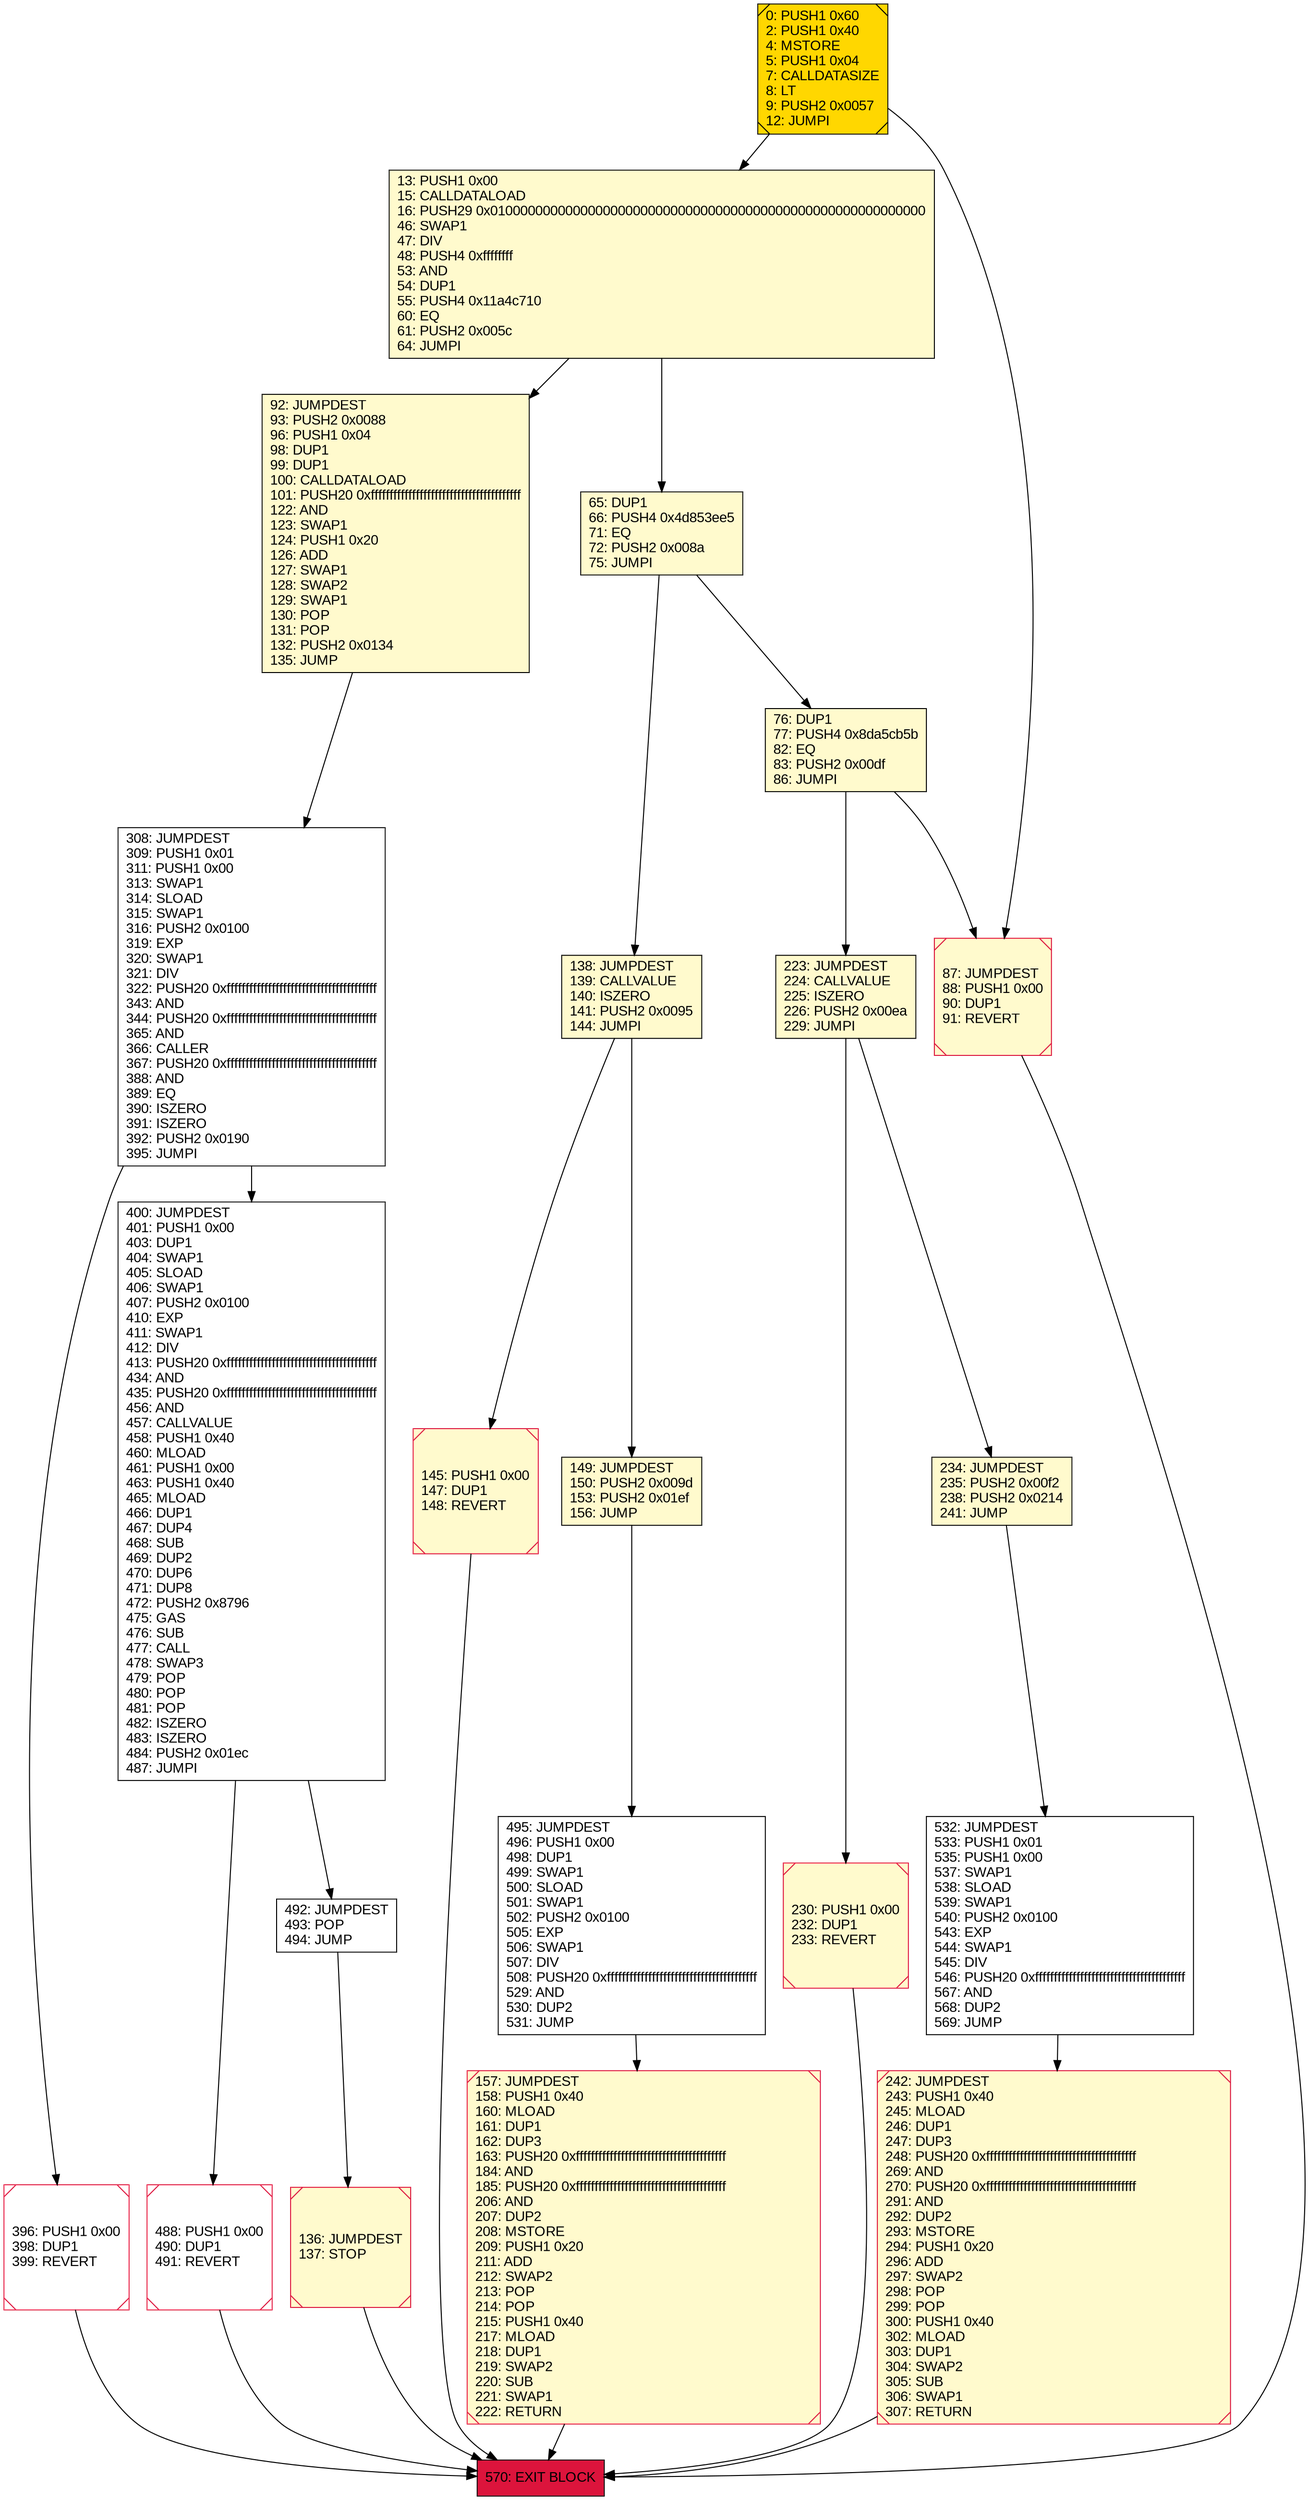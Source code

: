 digraph G {
bgcolor=transparent rankdir=UD;
node [shape=box style=filled color=black fillcolor=white fontname=arial fontcolor=black];
13 [label="13: PUSH1 0x00\l15: CALLDATALOAD\l16: PUSH29 0x0100000000000000000000000000000000000000000000000000000000\l46: SWAP1\l47: DIV\l48: PUSH4 0xffffffff\l53: AND\l54: DUP1\l55: PUSH4 0x11a4c710\l60: EQ\l61: PUSH2 0x005c\l64: JUMPI\l" fillcolor=lemonchiffon ];
242 [label="242: JUMPDEST\l243: PUSH1 0x40\l245: MLOAD\l246: DUP1\l247: DUP3\l248: PUSH20 0xffffffffffffffffffffffffffffffffffffffff\l269: AND\l270: PUSH20 0xffffffffffffffffffffffffffffffffffffffff\l291: AND\l292: DUP2\l293: MSTORE\l294: PUSH1 0x20\l296: ADD\l297: SWAP2\l298: POP\l299: POP\l300: PUSH1 0x40\l302: MLOAD\l303: DUP1\l304: SWAP2\l305: SUB\l306: SWAP1\l307: RETURN\l" fillcolor=lemonchiffon shape=Msquare color=crimson ];
223 [label="223: JUMPDEST\l224: CALLVALUE\l225: ISZERO\l226: PUSH2 0x00ea\l229: JUMPI\l" fillcolor=lemonchiffon ];
230 [label="230: PUSH1 0x00\l232: DUP1\l233: REVERT\l" fillcolor=lemonchiffon shape=Msquare color=crimson ];
532 [label="532: JUMPDEST\l533: PUSH1 0x01\l535: PUSH1 0x00\l537: SWAP1\l538: SLOAD\l539: SWAP1\l540: PUSH2 0x0100\l543: EXP\l544: SWAP1\l545: DIV\l546: PUSH20 0xffffffffffffffffffffffffffffffffffffffff\l567: AND\l568: DUP2\l569: JUMP\l" ];
488 [label="488: PUSH1 0x00\l490: DUP1\l491: REVERT\l" shape=Msquare color=crimson ];
149 [label="149: JUMPDEST\l150: PUSH2 0x009d\l153: PUSH2 0x01ef\l156: JUMP\l" fillcolor=lemonchiffon ];
492 [label="492: JUMPDEST\l493: POP\l494: JUMP\l" ];
396 [label="396: PUSH1 0x00\l398: DUP1\l399: REVERT\l" shape=Msquare color=crimson ];
157 [label="157: JUMPDEST\l158: PUSH1 0x40\l160: MLOAD\l161: DUP1\l162: DUP3\l163: PUSH20 0xffffffffffffffffffffffffffffffffffffffff\l184: AND\l185: PUSH20 0xffffffffffffffffffffffffffffffffffffffff\l206: AND\l207: DUP2\l208: MSTORE\l209: PUSH1 0x20\l211: ADD\l212: SWAP2\l213: POP\l214: POP\l215: PUSH1 0x40\l217: MLOAD\l218: DUP1\l219: SWAP2\l220: SUB\l221: SWAP1\l222: RETURN\l" fillcolor=lemonchiffon shape=Msquare color=crimson ];
234 [label="234: JUMPDEST\l235: PUSH2 0x00f2\l238: PUSH2 0x0214\l241: JUMP\l" fillcolor=lemonchiffon ];
145 [label="145: PUSH1 0x00\l147: DUP1\l148: REVERT\l" fillcolor=lemonchiffon shape=Msquare color=crimson ];
87 [label="87: JUMPDEST\l88: PUSH1 0x00\l90: DUP1\l91: REVERT\l" fillcolor=lemonchiffon shape=Msquare color=crimson ];
0 [label="0: PUSH1 0x60\l2: PUSH1 0x40\l4: MSTORE\l5: PUSH1 0x04\l7: CALLDATASIZE\l8: LT\l9: PUSH2 0x0057\l12: JUMPI\l" fillcolor=lemonchiffon shape=Msquare fillcolor=gold ];
76 [label="76: DUP1\l77: PUSH4 0x8da5cb5b\l82: EQ\l83: PUSH2 0x00df\l86: JUMPI\l" fillcolor=lemonchiffon ];
92 [label="92: JUMPDEST\l93: PUSH2 0x0088\l96: PUSH1 0x04\l98: DUP1\l99: DUP1\l100: CALLDATALOAD\l101: PUSH20 0xffffffffffffffffffffffffffffffffffffffff\l122: AND\l123: SWAP1\l124: PUSH1 0x20\l126: ADD\l127: SWAP1\l128: SWAP2\l129: SWAP1\l130: POP\l131: POP\l132: PUSH2 0x0134\l135: JUMP\l" fillcolor=lemonchiffon ];
308 [label="308: JUMPDEST\l309: PUSH1 0x01\l311: PUSH1 0x00\l313: SWAP1\l314: SLOAD\l315: SWAP1\l316: PUSH2 0x0100\l319: EXP\l320: SWAP1\l321: DIV\l322: PUSH20 0xffffffffffffffffffffffffffffffffffffffff\l343: AND\l344: PUSH20 0xffffffffffffffffffffffffffffffffffffffff\l365: AND\l366: CALLER\l367: PUSH20 0xffffffffffffffffffffffffffffffffffffffff\l388: AND\l389: EQ\l390: ISZERO\l391: ISZERO\l392: PUSH2 0x0190\l395: JUMPI\l" ];
400 [label="400: JUMPDEST\l401: PUSH1 0x00\l403: DUP1\l404: SWAP1\l405: SLOAD\l406: SWAP1\l407: PUSH2 0x0100\l410: EXP\l411: SWAP1\l412: DIV\l413: PUSH20 0xffffffffffffffffffffffffffffffffffffffff\l434: AND\l435: PUSH20 0xffffffffffffffffffffffffffffffffffffffff\l456: AND\l457: CALLVALUE\l458: PUSH1 0x40\l460: MLOAD\l461: PUSH1 0x00\l463: PUSH1 0x40\l465: MLOAD\l466: DUP1\l467: DUP4\l468: SUB\l469: DUP2\l470: DUP6\l471: DUP8\l472: PUSH2 0x8796\l475: GAS\l476: SUB\l477: CALL\l478: SWAP3\l479: POP\l480: POP\l481: POP\l482: ISZERO\l483: ISZERO\l484: PUSH2 0x01ec\l487: JUMPI\l" ];
495 [label="495: JUMPDEST\l496: PUSH1 0x00\l498: DUP1\l499: SWAP1\l500: SLOAD\l501: SWAP1\l502: PUSH2 0x0100\l505: EXP\l506: SWAP1\l507: DIV\l508: PUSH20 0xffffffffffffffffffffffffffffffffffffffff\l529: AND\l530: DUP2\l531: JUMP\l" ];
570 [label="570: EXIT BLOCK\l" fillcolor=crimson ];
138 [label="138: JUMPDEST\l139: CALLVALUE\l140: ISZERO\l141: PUSH2 0x0095\l144: JUMPI\l" fillcolor=lemonchiffon ];
136 [label="136: JUMPDEST\l137: STOP\l" fillcolor=lemonchiffon shape=Msquare color=crimson ];
65 [label="65: DUP1\l66: PUSH4 0x4d853ee5\l71: EQ\l72: PUSH2 0x008a\l75: JUMPI\l" fillcolor=lemonchiffon ];
65 -> 138;
234 -> 532;
145 -> 570;
308 -> 400;
0 -> 13;
76 -> 223;
396 -> 570;
492 -> 136;
495 -> 157;
308 -> 396;
242 -> 570;
0 -> 87;
76 -> 87;
92 -> 308;
223 -> 230;
136 -> 570;
87 -> 570;
223 -> 234;
532 -> 242;
65 -> 76;
138 -> 145;
400 -> 488;
149 -> 495;
400 -> 492;
488 -> 570;
157 -> 570;
13 -> 92;
138 -> 149;
230 -> 570;
13 -> 65;
}